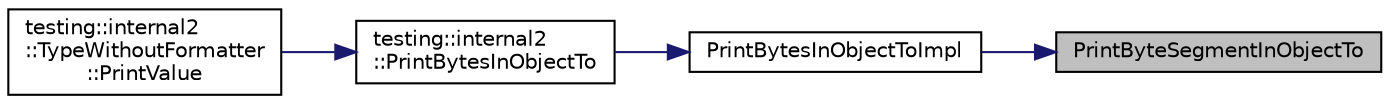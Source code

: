 digraph "PrintByteSegmentInObjectTo"
{
 // INTERACTIVE_SVG=YES
 // LATEX_PDF_SIZE
  bgcolor="transparent";
  edge [fontname="Helvetica",fontsize="10",labelfontname="Helvetica",labelfontsize="10"];
  node [fontname="Helvetica",fontsize="10",shape=record];
  rankdir="RL";
  Node1 [label="PrintByteSegmentInObjectTo",height=0.2,width=0.4,color="black", fillcolor="grey75", style="filled", fontcolor="black",tooltip=" "];
  Node1 -> Node2 [dir="back",color="midnightblue",fontsize="10",style="solid",fontname="Helvetica"];
  Node2 [label="PrintBytesInObjectToImpl",height=0.2,width=0.4,color="black",URL="$d2/d38/namespacetesting_1_1anonymous__namespace_02gtest-printers_8cc_03_a7c3551691f3b4ab868eb5b8ceba41bde.html#a7c3551691f3b4ab868eb5b8ceba41bde",tooltip=" "];
  Node2 -> Node3 [dir="back",color="midnightblue",fontsize="10",style="solid",fontname="Helvetica"];
  Node3 [label="testing::internal2\l::PrintBytesInObjectTo",height=0.2,width=0.4,color="black",URL="$da/df7/namespacetesting_1_1internal2_abfb9aa80365f93b952e9a4bea09947a8.html#abfb9aa80365f93b952e9a4bea09947a8",tooltip=" "];
  Node3 -> Node4 [dir="back",color="midnightblue",fontsize="10",style="solid",fontname="Helvetica"];
  Node4 [label="testing::internal2\l::TypeWithoutFormatter\l::PrintValue",height=0.2,width=0.4,color="black",URL="$d7/de8/classtesting_1_1internal2_1_1TypeWithoutFormatter_ab2db3a3b620936ce148e9d961bb505bd.html#ab2db3a3b620936ce148e9d961bb505bd",tooltip=" "];
}
